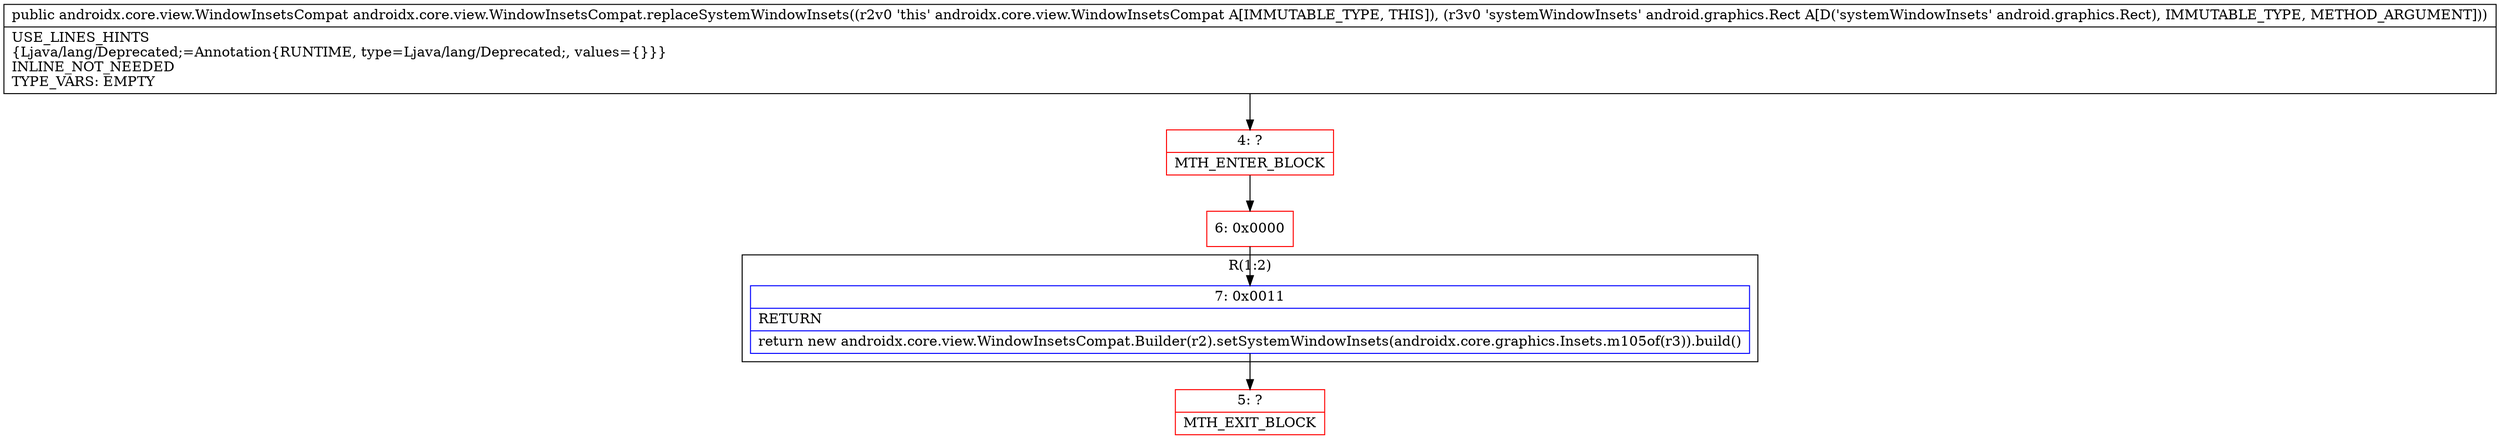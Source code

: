 digraph "CFG forandroidx.core.view.WindowInsetsCompat.replaceSystemWindowInsets(Landroid\/graphics\/Rect;)Landroidx\/core\/view\/WindowInsetsCompat;" {
subgraph cluster_Region_999193747 {
label = "R(1:2)";
node [shape=record,color=blue];
Node_7 [shape=record,label="{7\:\ 0x0011|RETURN\l|return new androidx.core.view.WindowInsetsCompat.Builder(r2).setSystemWindowInsets(androidx.core.graphics.Insets.m105of(r3)).build()\l}"];
}
Node_4 [shape=record,color=red,label="{4\:\ ?|MTH_ENTER_BLOCK\l}"];
Node_6 [shape=record,color=red,label="{6\:\ 0x0000}"];
Node_5 [shape=record,color=red,label="{5\:\ ?|MTH_EXIT_BLOCK\l}"];
MethodNode[shape=record,label="{public androidx.core.view.WindowInsetsCompat androidx.core.view.WindowInsetsCompat.replaceSystemWindowInsets((r2v0 'this' androidx.core.view.WindowInsetsCompat A[IMMUTABLE_TYPE, THIS]), (r3v0 'systemWindowInsets' android.graphics.Rect A[D('systemWindowInsets' android.graphics.Rect), IMMUTABLE_TYPE, METHOD_ARGUMENT]))  | USE_LINES_HINTS\l\{Ljava\/lang\/Deprecated;=Annotation\{RUNTIME, type=Ljava\/lang\/Deprecated;, values=\{\}\}\}\lINLINE_NOT_NEEDED\lTYPE_VARS: EMPTY\l}"];
MethodNode -> Node_4;Node_7 -> Node_5;
Node_4 -> Node_6;
Node_6 -> Node_7;
}

